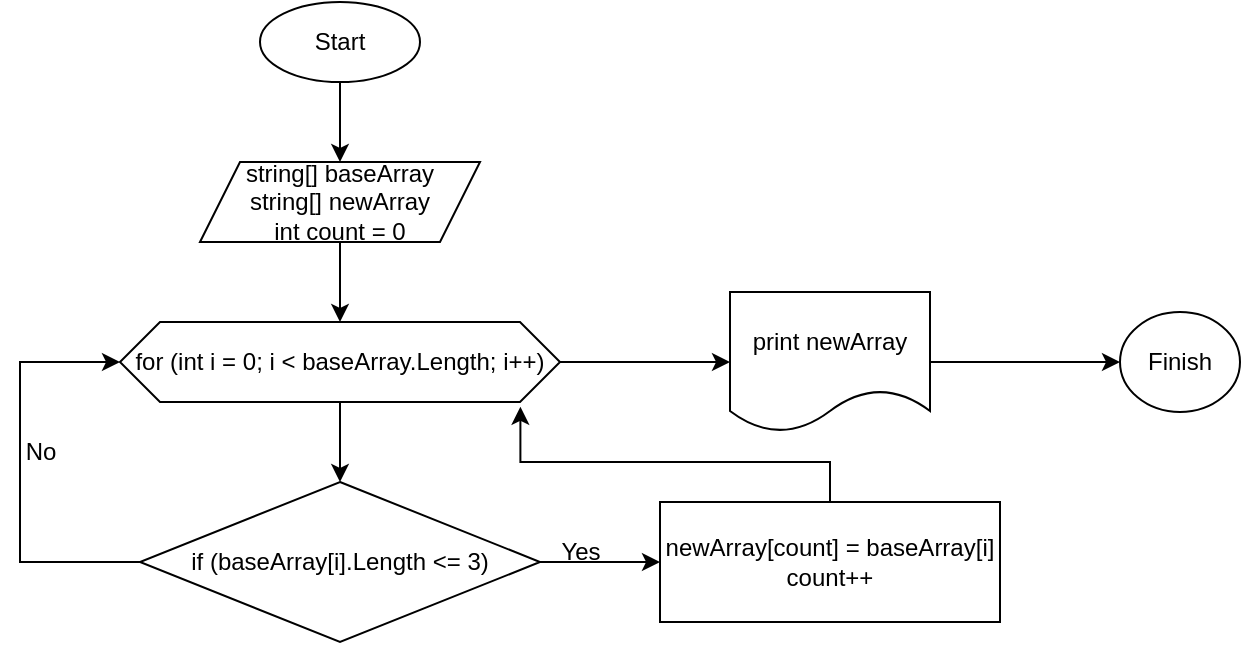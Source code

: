 <mxfile version="21.6.5" type="device">
  <diagram id="jwa446ssh3eUoyviLPdK" name="Схемка">
    <mxGraphModel dx="1290" dy="621" grid="1" gridSize="10" guides="1" tooltips="1" connect="1" arrows="1" fold="1" page="1" pageScale="1" pageWidth="827" pageHeight="1169" math="0" shadow="0">
      <root>
        <mxCell id="0" />
        <mxCell id="1" parent="0" />
        <mxCell id="-EHy-sbMZG0UyWD4hI5W-3" value="" style="edgeStyle=orthogonalEdgeStyle;rounded=0;orthogonalLoop=1;jettySize=auto;html=1;" edge="1" parent="1" source="-EHy-sbMZG0UyWD4hI5W-1" target="-EHy-sbMZG0UyWD4hI5W-2">
          <mxGeometry relative="1" as="geometry" />
        </mxCell>
        <mxCell id="-EHy-sbMZG0UyWD4hI5W-1" value="Start" style="ellipse;whiteSpace=wrap;html=1;" vertex="1" parent="1">
          <mxGeometry x="160" y="40" width="80" height="40" as="geometry" />
        </mxCell>
        <mxCell id="-EHy-sbMZG0UyWD4hI5W-5" value="" style="edgeStyle=orthogonalEdgeStyle;rounded=0;orthogonalLoop=1;jettySize=auto;html=1;" edge="1" parent="1" source="-EHy-sbMZG0UyWD4hI5W-2" target="-EHy-sbMZG0UyWD4hI5W-4">
          <mxGeometry relative="1" as="geometry" />
        </mxCell>
        <mxCell id="-EHy-sbMZG0UyWD4hI5W-2" value="string[] baseArray&lt;br&gt;string[] newArray&lt;br&gt;int count = 0" style="shape=parallelogram;perimeter=parallelogramPerimeter;whiteSpace=wrap;html=1;fixedSize=1;" vertex="1" parent="1">
          <mxGeometry x="130" y="120" width="140" height="40" as="geometry" />
        </mxCell>
        <mxCell id="-EHy-sbMZG0UyWD4hI5W-7" value="" style="edgeStyle=orthogonalEdgeStyle;rounded=0;orthogonalLoop=1;jettySize=auto;html=1;" edge="1" parent="1" source="-EHy-sbMZG0UyWD4hI5W-4" target="-EHy-sbMZG0UyWD4hI5W-6">
          <mxGeometry relative="1" as="geometry" />
        </mxCell>
        <mxCell id="-EHy-sbMZG0UyWD4hI5W-23" value="" style="edgeStyle=orthogonalEdgeStyle;rounded=0;orthogonalLoop=1;jettySize=auto;html=1;" edge="1" parent="1" source="-EHy-sbMZG0UyWD4hI5W-4" target="-EHy-sbMZG0UyWD4hI5W-22">
          <mxGeometry relative="1" as="geometry" />
        </mxCell>
        <mxCell id="-EHy-sbMZG0UyWD4hI5W-4" value="for (int i = 0; i &amp;lt; baseArray.Length; i++)" style="shape=hexagon;perimeter=hexagonPerimeter2;whiteSpace=wrap;html=1;fixedSize=1;" vertex="1" parent="1">
          <mxGeometry x="90" y="200" width="220" height="40" as="geometry" />
        </mxCell>
        <mxCell id="-EHy-sbMZG0UyWD4hI5W-15" style="edgeStyle=orthogonalEdgeStyle;rounded=0;orthogonalLoop=1;jettySize=auto;html=1;entryX=0;entryY=0.5;entryDx=0;entryDy=0;" edge="1" parent="1" source="-EHy-sbMZG0UyWD4hI5W-6" target="-EHy-sbMZG0UyWD4hI5W-4">
          <mxGeometry relative="1" as="geometry">
            <Array as="points">
              <mxPoint x="40" y="320" />
              <mxPoint x="40" y="220" />
            </Array>
          </mxGeometry>
        </mxCell>
        <mxCell id="-EHy-sbMZG0UyWD4hI5W-18" value="" style="edgeStyle=orthogonalEdgeStyle;rounded=0;orthogonalLoop=1;jettySize=auto;html=1;" edge="1" parent="1" source="-EHy-sbMZG0UyWD4hI5W-6" target="-EHy-sbMZG0UyWD4hI5W-17">
          <mxGeometry relative="1" as="geometry" />
        </mxCell>
        <mxCell id="-EHy-sbMZG0UyWD4hI5W-6" value="if (baseArray[i].Length &amp;lt;= 3)" style="rhombus;whiteSpace=wrap;html=1;" vertex="1" parent="1">
          <mxGeometry x="100" y="280" width="200" height="80" as="geometry" />
        </mxCell>
        <mxCell id="-EHy-sbMZG0UyWD4hI5W-16" value="No" style="text;html=1;align=center;verticalAlign=middle;resizable=0;points=[];autosize=1;strokeColor=none;fillColor=none;" vertex="1" parent="1">
          <mxGeometry x="30" y="250" width="40" height="30" as="geometry" />
        </mxCell>
        <mxCell id="-EHy-sbMZG0UyWD4hI5W-21" style="edgeStyle=orthogonalEdgeStyle;rounded=0;orthogonalLoop=1;jettySize=auto;html=1;entryX=0.91;entryY=1.06;entryDx=0;entryDy=0;entryPerimeter=0;" edge="1" parent="1" source="-EHy-sbMZG0UyWD4hI5W-17" target="-EHy-sbMZG0UyWD4hI5W-4">
          <mxGeometry relative="1" as="geometry">
            <Array as="points">
              <mxPoint x="445" y="270" />
              <mxPoint x="290" y="270" />
            </Array>
          </mxGeometry>
        </mxCell>
        <mxCell id="-EHy-sbMZG0UyWD4hI5W-17" value="newArray[count] = baseArray[i]&lt;br&gt;count++" style="whiteSpace=wrap;html=1;" vertex="1" parent="1">
          <mxGeometry x="360" y="290" width="170" height="60" as="geometry" />
        </mxCell>
        <mxCell id="-EHy-sbMZG0UyWD4hI5W-20" value="Yes" style="text;html=1;align=center;verticalAlign=middle;resizable=0;points=[];autosize=1;strokeColor=none;fillColor=none;" vertex="1" parent="1">
          <mxGeometry x="300" y="300" width="40" height="30" as="geometry" />
        </mxCell>
        <mxCell id="-EHy-sbMZG0UyWD4hI5W-25" value="" style="edgeStyle=orthogonalEdgeStyle;rounded=0;orthogonalLoop=1;jettySize=auto;html=1;" edge="1" parent="1" source="-EHy-sbMZG0UyWD4hI5W-22" target="-EHy-sbMZG0UyWD4hI5W-24">
          <mxGeometry relative="1" as="geometry" />
        </mxCell>
        <mxCell id="-EHy-sbMZG0UyWD4hI5W-22" value="print newArray" style="shape=document;whiteSpace=wrap;html=1;boundedLbl=1;" vertex="1" parent="1">
          <mxGeometry x="395" y="185" width="100" height="70" as="geometry" />
        </mxCell>
        <mxCell id="-EHy-sbMZG0UyWD4hI5W-24" value="Finish" style="ellipse;whiteSpace=wrap;html=1;" vertex="1" parent="1">
          <mxGeometry x="590" y="195" width="60" height="50" as="geometry" />
        </mxCell>
      </root>
    </mxGraphModel>
  </diagram>
</mxfile>
